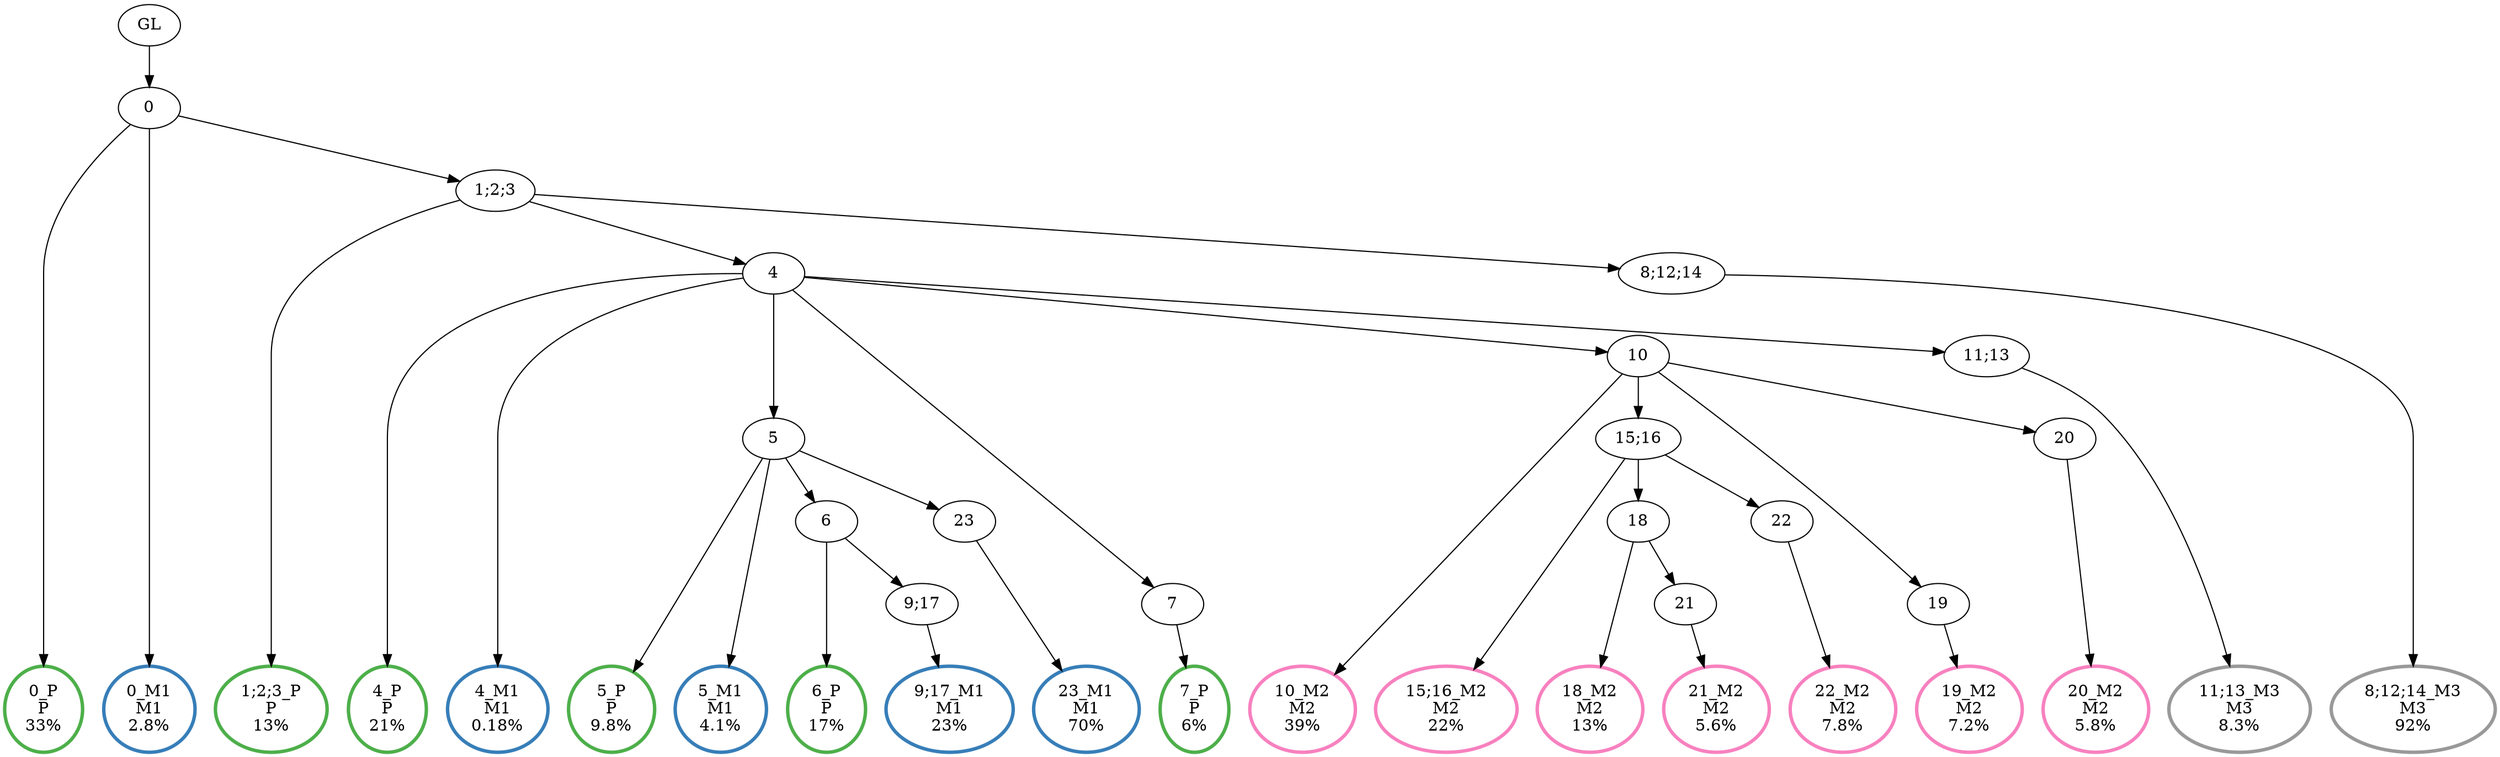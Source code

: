digraph T {
	{
		rank=same
		35 [penwidth=3,colorscheme=set19,color=3,label="0_P\nP\n33%"]
		33 [penwidth=3,colorscheme=set19,color=3,label="1;2;3_P\nP\n13%"]
		31 [penwidth=3,colorscheme=set19,color=3,label="4_P\nP\n21%"]
		29 [penwidth=3,colorscheme=set19,color=3,label="5_P\nP\n9.8%"]
		27 [penwidth=3,colorscheme=set19,color=3,label="6_P\nP\n17%"]
		25 [penwidth=3,colorscheme=set19,color=3,label="7_P\nP\n6%"]
		24 [penwidth=3,colorscheme=set19,color=2,label="0_M1\nM1\n2.8%"]
		23 [penwidth=3,colorscheme=set19,color=2,label="4_M1\nM1\n0.18%"]
		22 [penwidth=3,colorscheme=set19,color=2,label="5_M1\nM1\n4.1%"]
		20 [penwidth=3,colorscheme=set19,color=2,label="9;17_M1\nM1\n23%"]
		18 [penwidth=3,colorscheme=set19,color=2,label="23_M1\nM1\n70%"]
		16 [penwidth=3,colorscheme=set19,color=8,label="10_M2\nM2\n39%"]
		14 [penwidth=3,colorscheme=set19,color=8,label="15;16_M2\nM2\n22%"]
		12 [penwidth=3,colorscheme=set19,color=8,label="18_M2\nM2\n13%"]
		10 [penwidth=3,colorscheme=set19,color=8,label="21_M2\nM2\n5.6%"]
		8 [penwidth=3,colorscheme=set19,color=8,label="22_M2\nM2\n7.8%"]
		6 [penwidth=3,colorscheme=set19,color=8,label="19_M2\nM2\n7.2%"]
		4 [penwidth=3,colorscheme=set19,color=8,label="20_M2\nM2\n5.8%"]
		2 [penwidth=3,colorscheme=set19,color=9,label="11;13_M3\nM3\n8.3%"]
		0 [penwidth=3,colorscheme=set19,color=9,label="8;12;14_M3\nM3\n92%"]
	}
	37 [label="GL"]
	36 [label="0"]
	34 [label="1;2;3"]
	32 [label="4"]
	30 [label="5"]
	28 [label="6"]
	26 [label="7"]
	21 [label="9;17"]
	19 [label="23"]
	17 [label="10"]
	15 [label="15;16"]
	13 [label="18"]
	11 [label="21"]
	9 [label="22"]
	7 [label="19"]
	5 [label="20"]
	3 [label="11;13"]
	1 [label="8;12;14"]
	37 -> 36
	36 -> 35
	36 -> 34
	36 -> 24
	34 -> 33
	34 -> 32
	34 -> 1
	32 -> 31
	32 -> 30
	32 -> 26
	32 -> 23
	32 -> 17
	32 -> 3
	30 -> 29
	30 -> 28
	30 -> 22
	30 -> 19
	28 -> 27
	28 -> 21
	26 -> 25
	21 -> 20
	19 -> 18
	17 -> 16
	17 -> 15
	17 -> 7
	17 -> 5
	15 -> 14
	15 -> 13
	15 -> 9
	13 -> 12
	13 -> 11
	11 -> 10
	9 -> 8
	7 -> 6
	5 -> 4
	3 -> 2
	1 -> 0
}
